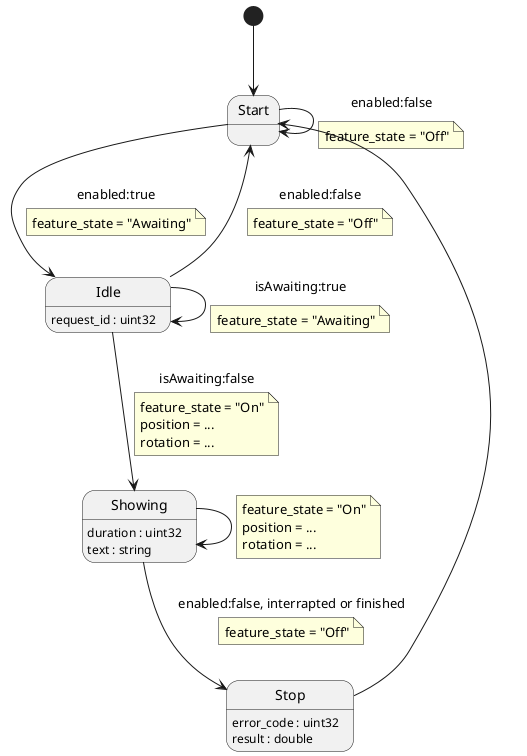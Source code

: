 @startuml

[*] --> Start

Start --> Idle: enabled:true
    note on link
    feature_state = "Awaiting"
    end note
Start --> Start: enabled:false
    note on link
    feature_state = "Off"
    end note

Idle --> Start : enabled:false
    note on link
    feature_state = "Off"
    end note
Idle --> Idle : isAwaiting:true
    note on link
    feature_state = "Awaiting"
    end note
Idle --> Showing : isAwaiting:false
    note on link
    feature_state = "On"
    position = ...
    rotation = ...
    end note

Showing --> Showing
    note on link
    feature_state = "On"
    position = ...
    rotation = ...
    end note
Showing --> Stop: enabled:false, interrapted or finished
    note on link
    feature_state = "Off"
    end note

Stop --> Start

Idle: request_id : uint32  

Showing: duration : uint32  
Showing: text : string 

Stop: error_code : uint32  
Stop: result : double

@enduml